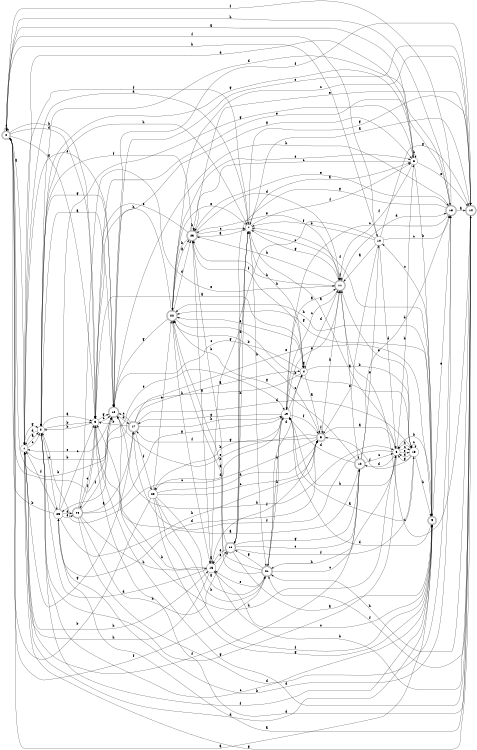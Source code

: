 digraph n22_9 {
__start0 [label="" shape="none"];

rankdir=LR;
size="8,5";

s0 [style="rounded,filled", color="black", fillcolor="white" shape="doublecircle", label="0"];
s1 [style="filled", color="black", fillcolor="white" shape="circle", label="1"];
s2 [style="filled", color="black", fillcolor="white" shape="circle", label="2"];
s3 [style="filled", color="black", fillcolor="white" shape="circle", label="3"];
s4 [style="filled", color="black", fillcolor="white" shape="circle", label="4"];
s5 [style="rounded,filled", color="black", fillcolor="white" shape="doublecircle", label="5"];
s6 [style="filled", color="black", fillcolor="white" shape="circle", label="6"];
s7 [style="filled", color="black", fillcolor="white" shape="circle", label="7"];
s8 [style="filled", color="black", fillcolor="white" shape="circle", label="8"];
s9 [style="rounded,filled", color="black", fillcolor="white" shape="doublecircle", label="9"];
s10 [style="filled", color="black", fillcolor="white" shape="circle", label="10"];
s11 [style="rounded,filled", color="black", fillcolor="white" shape="doublecircle", label="11"];
s12 [style="rounded,filled", color="black", fillcolor="white" shape="doublecircle", label="12"];
s13 [style="rounded,filled", color="black", fillcolor="white" shape="doublecircle", label="13"];
s14 [style="rounded,filled", color="black", fillcolor="white" shape="doublecircle", label="14"];
s15 [style="filled", color="black", fillcolor="white" shape="circle", label="15"];
s16 [style="rounded,filled", color="black", fillcolor="white" shape="doublecircle", label="16"];
s17 [style="rounded,filled", color="black", fillcolor="white" shape="doublecircle", label="17"];
s18 [style="filled", color="black", fillcolor="white" shape="circle", label="18"];
s19 [style="filled", color="black", fillcolor="white" shape="circle", label="19"];
s20 [style="filled", color="black", fillcolor="white" shape="circle", label="20"];
s21 [style="rounded,filled", color="black", fillcolor="white" shape="doublecircle", label="21"];
s22 [style="rounded,filled", color="black", fillcolor="white" shape="doublecircle", label="22"];
s23 [style="rounded,filled", color="black", fillcolor="white" shape="doublecircle", label="23"];
s24 [style="rounded,filled", color="black", fillcolor="white" shape="doublecircle", label="24"];
s25 [style="filled", color="black", fillcolor="white" shape="circle", label="25"];
s26 [style="rounded,filled", color="black", fillcolor="white" shape="doublecircle", label="26"];
s0 -> s1 [label="a"];
s0 -> s16 [label="b"];
s0 -> s0 [label="c"];
s0 -> s3 [label="d"];
s0 -> s19 [label="e"];
s0 -> s10 [label="f"];
s0 -> s3 [label="g"];
s0 -> s3 [label="h"];
s1 -> s2 [label="a"];
s1 -> s16 [label="b"];
s1 -> s2 [label="c"];
s1 -> s9 [label="d"];
s1 -> s16 [label="e"];
s1 -> s7 [label="f"];
s1 -> s2 [label="g"];
s1 -> s15 [label="h"];
s2 -> s3 [label="a"];
s2 -> s3 [label="b"];
s2 -> s9 [label="c"];
s2 -> s1 [label="d"];
s2 -> s25 [label="e"];
s2 -> s9 [label="f"];
s2 -> s16 [label="g"];
s2 -> s7 [label="h"];
s3 -> s4 [label="a"];
s3 -> s2 [label="b"];
s3 -> s16 [label="c"];
s3 -> s14 [label="d"];
s3 -> s13 [label="e"];
s3 -> s26 [label="f"];
s3 -> s16 [label="g"];
s3 -> s6 [label="h"];
s4 -> s5 [label="a"];
s4 -> s18 [label="b"];
s4 -> s16 [label="c"];
s4 -> s11 [label="d"];
s4 -> s22 [label="e"];
s4 -> s23 [label="f"];
s4 -> s4 [label="g"];
s4 -> s25 [label="h"];
s5 -> s6 [label="a"];
s5 -> s22 [label="b"];
s5 -> s2 [label="c"];
s5 -> s25 [label="d"];
s5 -> s16 [label="e"];
s5 -> s5 [label="f"];
s5 -> s17 [label="g"];
s5 -> s11 [label="h"];
s6 -> s7 [label="a"];
s6 -> s8 [label="b"];
s6 -> s18 [label="c"];
s6 -> s12 [label="d"];
s6 -> s18 [label="e"];
s6 -> s17 [label="f"];
s6 -> s2 [label="g"];
s6 -> s19 [label="h"];
s7 -> s8 [label="a"];
s7 -> s21 [label="b"];
s7 -> s11 [label="c"];
s7 -> s1 [label="d"];
s7 -> s22 [label="e"];
s7 -> s8 [label="f"];
s7 -> s14 [label="g"];
s7 -> s4 [label="h"];
s8 -> s0 [label="a"];
s8 -> s9 [label="b"];
s8 -> s23 [label="c"];
s8 -> s1 [label="d"];
s8 -> s14 [label="e"];
s8 -> s11 [label="f"];
s8 -> s2 [label="g"];
s8 -> s8 [label="h"];
s9 -> s0 [label="a"];
s9 -> s6 [label="b"];
s9 -> s10 [label="c"];
s9 -> s19 [label="d"];
s9 -> s13 [label="e"];
s9 -> s7 [label="f"];
s9 -> s22 [label="g"];
s9 -> s22 [label="h"];
s10 -> s11 [label="a"];
s10 -> s7 [label="b"];
s10 -> s13 [label="c"];
s10 -> s6 [label="d"];
s10 -> s5 [label="e"];
s10 -> s24 [label="f"];
s10 -> s14 [label="g"];
s10 -> s0 [label="h"];
s11 -> s12 [label="a"];
s11 -> s23 [label="b"];
s11 -> s19 [label="c"];
s11 -> s13 [label="d"];
s11 -> s23 [label="e"];
s11 -> s11 [label="f"];
s11 -> s7 [label="g"];
s11 -> s23 [label="h"];
s12 -> s3 [label="a"];
s12 -> s13 [label="b"];
s12 -> s6 [label="c"];
s12 -> s19 [label="d"];
s12 -> s10 [label="e"];
s12 -> s1 [label="f"];
s12 -> s22 [label="g"];
s12 -> s21 [label="h"];
s13 -> s14 [label="a"];
s13 -> s25 [label="b"];
s13 -> s19 [label="c"];
s13 -> s2 [label="d"];
s13 -> s23 [label="e"];
s13 -> s0 [label="f"];
s13 -> s24 [label="g"];
s13 -> s0 [label="h"];
s14 -> s7 [label="a"];
s14 -> s15 [label="b"];
s14 -> s11 [label="c"];
s14 -> s3 [label="d"];
s14 -> s23 [label="e"];
s14 -> s21 [label="f"];
s14 -> s1 [label="g"];
s14 -> s21 [label="h"];
s15 -> s15 [label="a"];
s15 -> s16 [label="b"];
s15 -> s9 [label="c"];
s15 -> s2 [label="d"];
s15 -> s24 [label="e"];
s15 -> s5 [label="f"];
s15 -> s7 [label="g"];
s15 -> s1 [label="h"];
s16 -> s2 [label="a"];
s16 -> s6 [label="b"];
s16 -> s14 [label="c"];
s16 -> s17 [label="d"];
s16 -> s1 [label="e"];
s16 -> s14 [label="f"];
s16 -> s8 [label="g"];
s16 -> s13 [label="h"];
s17 -> s4 [label="a"];
s17 -> s3 [label="b"];
s17 -> s16 [label="c"];
s17 -> s18 [label="d"];
s17 -> s9 [label="e"];
s17 -> s20 [label="f"];
s17 -> s1 [label="g"];
s17 -> s19 [label="h"];
s18 -> s19 [label="a"];
s18 -> s9 [label="b"];
s18 -> s18 [label="c"];
s18 -> s6 [label="d"];
s18 -> s11 [label="e"];
s18 -> s5 [label="f"];
s18 -> s6 [label="g"];
s18 -> s6 [label="h"];
s19 -> s11 [label="a"];
s19 -> s20 [label="b"];
s19 -> s4 [label="c"];
s19 -> s20 [label="d"];
s19 -> s11 [label="e"];
s19 -> s5 [label="f"];
s19 -> s17 [label="g"];
s19 -> s21 [label="h"];
s20 -> s21 [label="a"];
s20 -> s0 [label="b"];
s20 -> s5 [label="c"];
s20 -> s5 [label="d"];
s20 -> s22 [label="e"];
s20 -> s9 [label="f"];
s20 -> s9 [label="g"];
s20 -> s21 [label="h"];
s21 -> s22 [label="a"];
s21 -> s22 [label="b"];
s21 -> s6 [label="c"];
s21 -> s4 [label="d"];
s21 -> s15 [label="e"];
s21 -> s0 [label="f"];
s21 -> s24 [label="g"];
s21 -> s19 [label="h"];
s22 -> s23 [label="a"];
s22 -> s18 [label="b"];
s22 -> s14 [label="c"];
s22 -> s23 [label="d"];
s22 -> s8 [label="e"];
s22 -> s15 [label="f"];
s22 -> s16 [label="g"];
s22 -> s3 [label="h"];
s23 -> s7 [label="a"];
s23 -> s22 [label="b"];
s23 -> s7 [label="c"];
s23 -> s11 [label="d"];
s23 -> s3 [label="e"];
s23 -> s2 [label="f"];
s23 -> s15 [label="g"];
s23 -> s23 [label="h"];
s24 -> s9 [label="a"];
s24 -> s23 [label="b"];
s24 -> s12 [label="c"];
s24 -> s7 [label="d"];
s24 -> s15 [label="e"];
s24 -> s18 [label="f"];
s24 -> s12 [label="g"];
s24 -> s7 [label="h"];
s25 -> s14 [label="a"];
s25 -> s0 [label="b"];
s25 -> s3 [label="c"];
s25 -> s26 [label="d"];
s25 -> s26 [label="e"];
s25 -> s1 [label="f"];
s25 -> s8 [label="g"];
s25 -> s5 [label="h"];
s26 -> s17 [label="a"];
s26 -> s24 [label="b"];
s26 -> s3 [label="c"];
s26 -> s13 [label="d"];
s26 -> s11 [label="e"];
s26 -> s16 [label="f"];
s26 -> s19 [label="g"];
s26 -> s15 [label="h"];

}